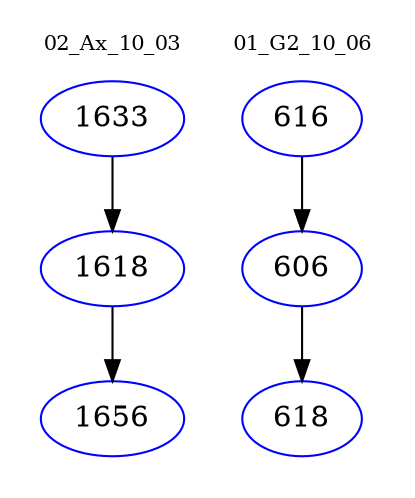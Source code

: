digraph{
subgraph cluster_0 {
color = white
label = "02_Ax_10_03";
fontsize=10;
T0_1633 [label="1633", color="blue"]
T0_1633 -> T0_1618 [color="black"]
T0_1618 [label="1618", color="blue"]
T0_1618 -> T0_1656 [color="black"]
T0_1656 [label="1656", color="blue"]
}
subgraph cluster_1 {
color = white
label = "01_G2_10_06";
fontsize=10;
T1_616 [label="616", color="blue"]
T1_616 -> T1_606 [color="black"]
T1_606 [label="606", color="blue"]
T1_606 -> T1_618 [color="black"]
T1_618 [label="618", color="blue"]
}
}

